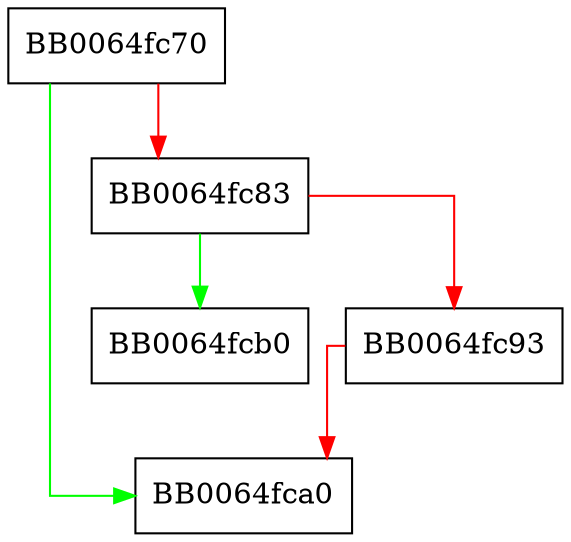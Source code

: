 digraph TS_REQ_set_policy_id {
  node [shape="box"];
  graph [splines=ortho];
  BB0064fc70 -> BB0064fca0 [color="green"];
  BB0064fc70 -> BB0064fc83 [color="red"];
  BB0064fc83 -> BB0064fcb0 [color="green"];
  BB0064fc83 -> BB0064fc93 [color="red"];
  BB0064fc93 -> BB0064fca0 [color="red"];
}